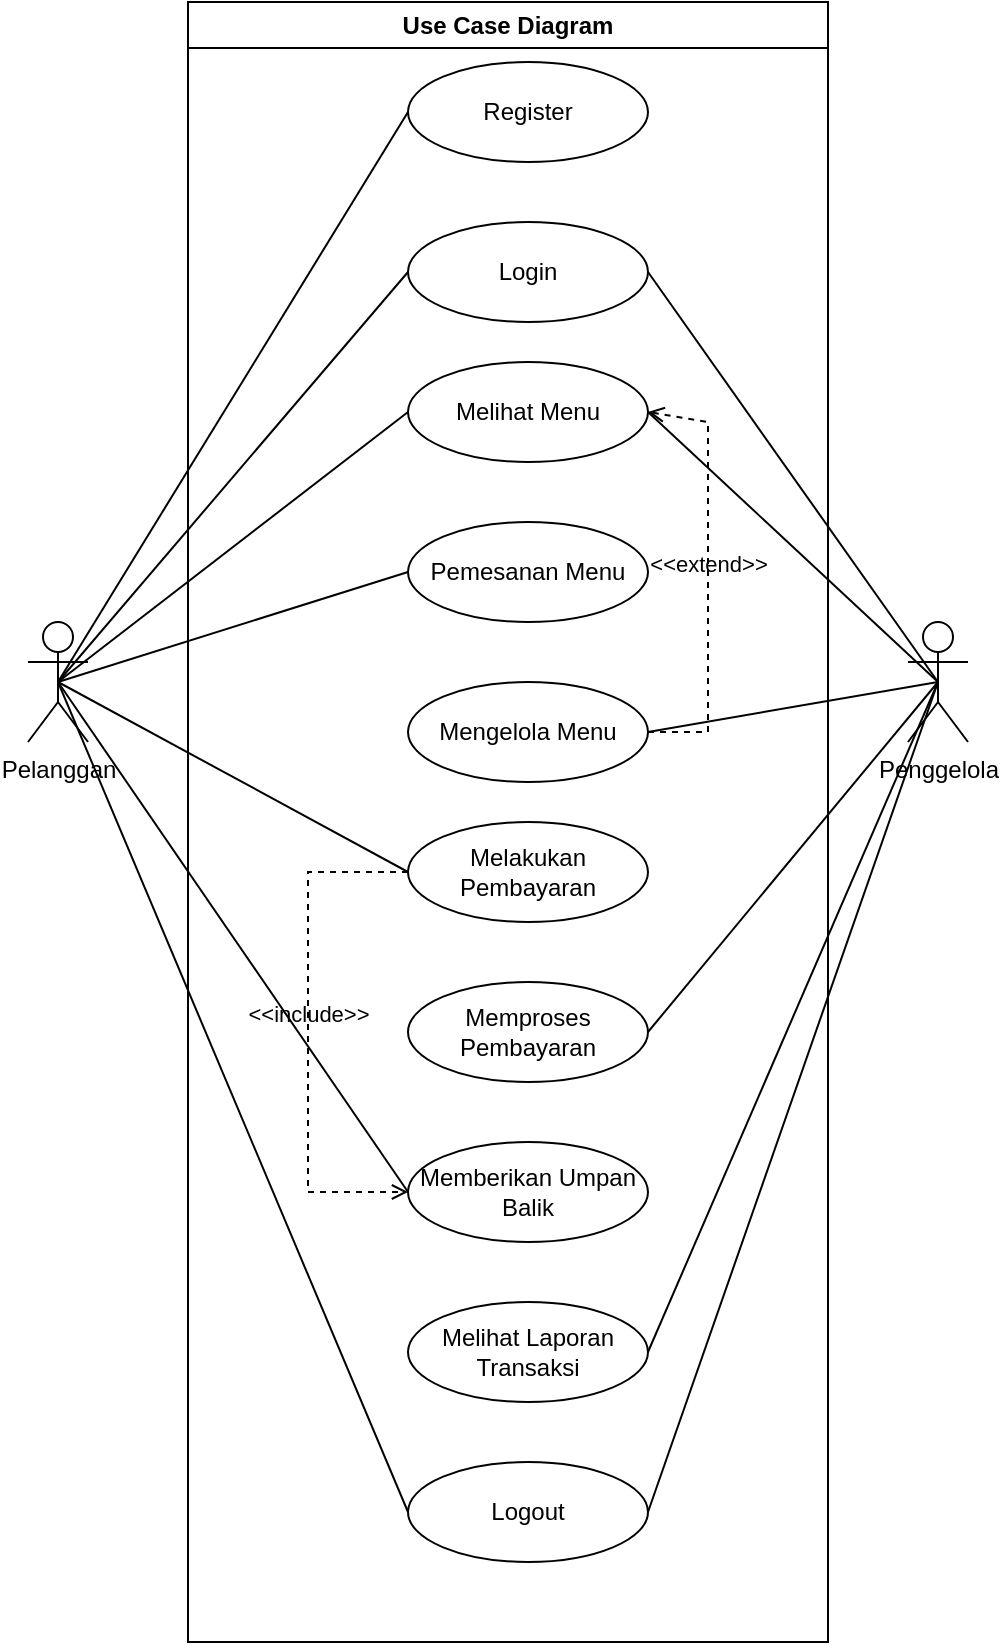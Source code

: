 <mxfile version="27.0.9" pages="5">
  <diagram name="Use Case" id="55sZkN8YdMZ-hKlBW132">
    <mxGraphModel dx="1426" dy="824" grid="1" gridSize="10" guides="1" tooltips="1" connect="1" arrows="1" fold="1" page="1" pageScale="1" pageWidth="850" pageHeight="1100" math="0" shadow="0">
      <root>
        <mxCell id="0" />
        <mxCell id="1" parent="0" />
        <mxCell id="o2vnmsY_6hxSHBYJZXNm-13" style="rounded=0;orthogonalLoop=1;jettySize=auto;html=1;exitX=0.5;exitY=0.5;exitDx=0;exitDy=0;exitPerimeter=0;entryX=0;entryY=0.5;entryDx=0;entryDy=0;endArrow=none;startFill=0;" parent="1" source="o2vnmsY_6hxSHBYJZXNm-1" target="o2vnmsY_6hxSHBYJZXNm-4" edge="1">
          <mxGeometry relative="1" as="geometry" />
        </mxCell>
        <mxCell id="o2vnmsY_6hxSHBYJZXNm-14" style="rounded=0;orthogonalLoop=1;jettySize=auto;html=1;exitX=0.5;exitY=0.5;exitDx=0;exitDy=0;exitPerimeter=0;entryX=0;entryY=0.5;entryDx=0;entryDy=0;endArrow=none;startFill=0;" parent="1" source="o2vnmsY_6hxSHBYJZXNm-1" target="o2vnmsY_6hxSHBYJZXNm-5" edge="1">
          <mxGeometry relative="1" as="geometry" />
        </mxCell>
        <mxCell id="o2vnmsY_6hxSHBYJZXNm-15" style="rounded=0;orthogonalLoop=1;jettySize=auto;html=1;exitX=0.5;exitY=0.5;exitDx=0;exitDy=0;exitPerimeter=0;entryX=0;entryY=0.5;entryDx=0;entryDy=0;endArrow=none;startFill=0;" parent="1" source="o2vnmsY_6hxSHBYJZXNm-1" target="o2vnmsY_6hxSHBYJZXNm-6" edge="1">
          <mxGeometry relative="1" as="geometry" />
        </mxCell>
        <mxCell id="o2vnmsY_6hxSHBYJZXNm-16" style="rounded=0;orthogonalLoop=1;jettySize=auto;html=1;exitX=0.5;exitY=0.5;exitDx=0;exitDy=0;exitPerimeter=0;entryX=0;entryY=0.5;entryDx=0;entryDy=0;endArrow=none;startFill=0;" parent="1" source="o2vnmsY_6hxSHBYJZXNm-1" target="o2vnmsY_6hxSHBYJZXNm-8" edge="1">
          <mxGeometry relative="1" as="geometry" />
        </mxCell>
        <mxCell id="o2vnmsY_6hxSHBYJZXNm-17" style="rounded=0;orthogonalLoop=1;jettySize=auto;html=1;exitX=0.5;exitY=0.5;exitDx=0;exitDy=0;exitPerimeter=0;entryX=0;entryY=0.5;entryDx=0;entryDy=0;endArrow=none;startFill=0;" parent="1" source="o2vnmsY_6hxSHBYJZXNm-1" target="o2vnmsY_6hxSHBYJZXNm-10" edge="1">
          <mxGeometry relative="1" as="geometry" />
        </mxCell>
        <mxCell id="o2vnmsY_6hxSHBYJZXNm-18" style="rounded=0;orthogonalLoop=1;jettySize=auto;html=1;exitX=0.5;exitY=0.5;exitDx=0;exitDy=0;exitPerimeter=0;entryX=0;entryY=0.5;entryDx=0;entryDy=0;endArrow=none;startFill=0;" parent="1" source="o2vnmsY_6hxSHBYJZXNm-1" target="o2vnmsY_6hxSHBYJZXNm-12" edge="1">
          <mxGeometry relative="1" as="geometry" />
        </mxCell>
        <mxCell id="o2vnmsY_6hxSHBYJZXNm-1" value="Pelanggan" style="shape=umlActor;verticalLabelPosition=bottom;verticalAlign=top;html=1;outlineConnect=0;" parent="1" vertex="1">
          <mxGeometry x="150" y="320" width="30" height="60" as="geometry" />
        </mxCell>
        <mxCell id="o2vnmsY_6hxSHBYJZXNm-19" style="rounded=0;orthogonalLoop=1;jettySize=auto;html=1;exitX=0.5;exitY=0.5;exitDx=0;exitDy=0;exitPerimeter=0;entryX=1;entryY=0.5;entryDx=0;entryDy=0;endArrow=none;startFill=0;" parent="1" source="o2vnmsY_6hxSHBYJZXNm-3" target="o2vnmsY_6hxSHBYJZXNm-5" edge="1">
          <mxGeometry relative="1" as="geometry" />
        </mxCell>
        <mxCell id="o2vnmsY_6hxSHBYJZXNm-20" style="rounded=0;orthogonalLoop=1;jettySize=auto;html=1;exitX=0.5;exitY=0.5;exitDx=0;exitDy=0;exitPerimeter=0;entryX=1;entryY=0.5;entryDx=0;entryDy=0;endArrow=none;startFill=0;" parent="1" source="o2vnmsY_6hxSHBYJZXNm-3" target="o2vnmsY_6hxSHBYJZXNm-6" edge="1">
          <mxGeometry relative="1" as="geometry" />
        </mxCell>
        <mxCell id="o2vnmsY_6hxSHBYJZXNm-21" style="rounded=0;orthogonalLoop=1;jettySize=auto;html=1;exitX=0.5;exitY=0.5;exitDx=0;exitDy=0;exitPerimeter=0;entryX=1;entryY=0.5;entryDx=0;entryDy=0;endArrow=none;startFill=0;" parent="1" source="o2vnmsY_6hxSHBYJZXNm-3" target="o2vnmsY_6hxSHBYJZXNm-7" edge="1">
          <mxGeometry relative="1" as="geometry" />
        </mxCell>
        <mxCell id="o2vnmsY_6hxSHBYJZXNm-22" style="rounded=0;orthogonalLoop=1;jettySize=auto;html=1;exitX=0.5;exitY=0.5;exitDx=0;exitDy=0;exitPerimeter=0;entryX=1;entryY=0.5;entryDx=0;entryDy=0;endArrow=none;startFill=0;" parent="1" source="o2vnmsY_6hxSHBYJZXNm-3" target="o2vnmsY_6hxSHBYJZXNm-9" edge="1">
          <mxGeometry relative="1" as="geometry" />
        </mxCell>
        <mxCell id="o2vnmsY_6hxSHBYJZXNm-23" style="rounded=0;orthogonalLoop=1;jettySize=auto;html=1;exitX=0.5;exitY=0.5;exitDx=0;exitDy=0;exitPerimeter=0;entryX=1;entryY=0.5;entryDx=0;entryDy=0;endArrow=none;startFill=0;" parent="1" source="o2vnmsY_6hxSHBYJZXNm-3" target="o2vnmsY_6hxSHBYJZXNm-11" edge="1">
          <mxGeometry relative="1" as="geometry" />
        </mxCell>
        <mxCell id="o2vnmsY_6hxSHBYJZXNm-24" style="rounded=0;orthogonalLoop=1;jettySize=auto;html=1;exitX=0.5;exitY=0.5;exitDx=0;exitDy=0;exitPerimeter=0;entryX=1;entryY=0.5;entryDx=0;entryDy=0;endArrow=none;startFill=0;" parent="1" source="o2vnmsY_6hxSHBYJZXNm-3" target="o2vnmsY_6hxSHBYJZXNm-12" edge="1">
          <mxGeometry relative="1" as="geometry" />
        </mxCell>
        <mxCell id="o2vnmsY_6hxSHBYJZXNm-3" value="Penggelola" style="shape=umlActor;verticalLabelPosition=bottom;verticalAlign=top;html=1;outlineConnect=0;" parent="1" vertex="1">
          <mxGeometry x="590" y="320" width="30" height="60" as="geometry" />
        </mxCell>
        <mxCell id="o2vnmsY_6hxSHBYJZXNm-4" value="Register" style="ellipse;whiteSpace=wrap;html=1;" parent="1" vertex="1">
          <mxGeometry x="340" y="40" width="120" height="50" as="geometry" />
        </mxCell>
        <mxCell id="o2vnmsY_6hxSHBYJZXNm-5" value="Login" style="ellipse;whiteSpace=wrap;html=1;" parent="1" vertex="1">
          <mxGeometry x="340" y="120" width="120" height="50" as="geometry" />
        </mxCell>
        <mxCell id="o2vnmsY_6hxSHBYJZXNm-28" value="Use Case Diagram" style="swimlane;whiteSpace=wrap;html=1;" parent="1" vertex="1">
          <mxGeometry x="230" y="10" width="320" height="820" as="geometry" />
        </mxCell>
        <mxCell id="o2vnmsY_6hxSHBYJZXNm-6" value="Melihat Menu" style="ellipse;whiteSpace=wrap;html=1;" parent="o2vnmsY_6hxSHBYJZXNm-28" vertex="1">
          <mxGeometry x="110" y="180" width="120" height="50" as="geometry" />
        </mxCell>
        <mxCell id="o2vnmsY_6hxSHBYJZXNm-25" value="&amp;lt;&amp;lt;extend&amp;gt;&amp;gt;" style="html=1;verticalAlign=bottom;labelBackgroundColor=none;endArrow=open;endFill=0;dashed=1;rounded=0;entryX=1;entryY=0.5;entryDx=0;entryDy=0;exitX=1;exitY=0.5;exitDx=0;exitDy=0;" parent="o2vnmsY_6hxSHBYJZXNm-28" source="o2vnmsY_6hxSHBYJZXNm-7" target="o2vnmsY_6hxSHBYJZXNm-6" edge="1">
          <mxGeometry x="-0.025" width="160" relative="1" as="geometry">
            <mxPoint x="170" y="340" as="sourcePoint" />
            <mxPoint x="280" y="490" as="targetPoint" />
            <mxPoint as="offset" />
            <Array as="points">
              <mxPoint x="260" y="365" />
              <mxPoint x="260" y="210" />
            </Array>
          </mxGeometry>
        </mxCell>
        <mxCell id="o2vnmsY_6hxSHBYJZXNm-7" value="Mengelola Menu" style="ellipse;whiteSpace=wrap;html=1;" parent="o2vnmsY_6hxSHBYJZXNm-28" vertex="1">
          <mxGeometry x="110" y="340" width="120" height="50" as="geometry" />
        </mxCell>
        <mxCell id="o2vnmsY_6hxSHBYJZXNm-8" value="Melakukan Pembayaran" style="ellipse;whiteSpace=wrap;html=1;" parent="o2vnmsY_6hxSHBYJZXNm-28" vertex="1">
          <mxGeometry x="110" y="410" width="120" height="50" as="geometry" />
        </mxCell>
        <mxCell id="o2vnmsY_6hxSHBYJZXNm-27" value="&amp;lt;&amp;lt;include&amp;gt;&amp;gt;" style="html=1;verticalAlign=bottom;labelBackgroundColor=none;endArrow=open;endFill=0;dashed=1;rounded=0;exitX=0;exitY=0.5;exitDx=0;exitDy=0;entryX=0;entryY=0.5;entryDx=0;entryDy=0;" parent="o2vnmsY_6hxSHBYJZXNm-28" source="o2vnmsY_6hxSHBYJZXNm-8" target="o2vnmsY_6hxSHBYJZXNm-10" edge="1">
          <mxGeometry width="160" relative="1" as="geometry">
            <mxPoint x="120" y="470" as="sourcePoint" />
            <mxPoint x="280" y="470" as="targetPoint" />
            <Array as="points">
              <mxPoint x="60" y="435" />
              <mxPoint x="60" y="595" />
            </Array>
          </mxGeometry>
        </mxCell>
        <mxCell id="o2vnmsY_6hxSHBYJZXNm-9" value="Memproses Pembayaran" style="ellipse;whiteSpace=wrap;html=1;" parent="o2vnmsY_6hxSHBYJZXNm-28" vertex="1">
          <mxGeometry x="110" y="490" width="120" height="50" as="geometry" />
        </mxCell>
        <mxCell id="o2vnmsY_6hxSHBYJZXNm-10" value="Memberikan Umpan Balik" style="ellipse;whiteSpace=wrap;html=1;" parent="o2vnmsY_6hxSHBYJZXNm-28" vertex="1">
          <mxGeometry x="110" y="570" width="120" height="50" as="geometry" />
        </mxCell>
        <mxCell id="o2vnmsY_6hxSHBYJZXNm-11" value="Melihat Laporan Transaksi" style="ellipse;whiteSpace=wrap;html=1;" parent="o2vnmsY_6hxSHBYJZXNm-28" vertex="1">
          <mxGeometry x="110" y="650" width="120" height="50" as="geometry" />
        </mxCell>
        <mxCell id="o2vnmsY_6hxSHBYJZXNm-12" value="Logout" style="ellipse;whiteSpace=wrap;html=1;" parent="o2vnmsY_6hxSHBYJZXNm-28" vertex="1">
          <mxGeometry x="110" y="730" width="120" height="50" as="geometry" />
        </mxCell>
        <mxCell id="bZUgBfyAt-HfE0C3SZsf-1" value="Pemesanan Menu" style="ellipse;whiteSpace=wrap;html=1;" parent="o2vnmsY_6hxSHBYJZXNm-28" vertex="1">
          <mxGeometry x="110" y="260" width="120" height="50" as="geometry" />
        </mxCell>
        <mxCell id="bZUgBfyAt-HfE0C3SZsf-2" style="rounded=0;orthogonalLoop=1;jettySize=auto;html=1;exitX=0.5;exitY=0.5;exitDx=0;exitDy=0;exitPerimeter=0;entryX=0;entryY=0.5;entryDx=0;entryDy=0;endArrow=none;startFill=0;" parent="1" source="o2vnmsY_6hxSHBYJZXNm-1" target="bZUgBfyAt-HfE0C3SZsf-1" edge="1">
          <mxGeometry relative="1" as="geometry">
            <mxPoint x="320" y="375" as="sourcePoint" />
            <mxPoint x="495" y="240" as="targetPoint" />
          </mxGeometry>
        </mxCell>
      </root>
    </mxGraphModel>
  </diagram>
  <diagram id="__RHel02OCl8HwPLvtvn" name="Class Diagram">
    <mxGraphModel dx="1501" dy="867" grid="1" gridSize="10" guides="1" tooltips="1" connect="1" arrows="1" fold="1" page="1" pageScale="1" pageWidth="850" pageHeight="1100" math="0" shadow="0">
      <root>
        <mxCell id="0" />
        <mxCell id="1" parent="0" />
        <mxCell id="_2oM87HFaIKa-joO6hip-73" value="User" style="swimlane;fontStyle=1;align=center;verticalAlign=top;childLayout=stackLayout;horizontal=1;startSize=32;horizontalStack=0;resizeParent=1;resizeParentMax=0;resizeLast=0;collapsible=0;marginBottom=0;" vertex="1" parent="1">
          <mxGeometry x="237" y="60" width="303" height="264" as="geometry" />
        </mxCell>
        <mxCell id="_2oM87HFaIKa-joO6hip-74" value="+int id" style="text;strokeColor=none;fillColor=none;align=left;verticalAlign=top;spacingLeft=4;spacingRight=4;overflow=hidden;rotatable=0;points=[[0,0.5],[1,0.5]];portConstraint=eastwest;" vertex="1" parent="_2oM87HFaIKa-joO6hip-73">
          <mxGeometry y="32" width="303" height="32" as="geometry" />
        </mxCell>
        <mxCell id="_2oM87HFaIKa-joO6hip-75" value="+string name" style="text;strokeColor=none;fillColor=none;align=left;verticalAlign=top;spacingLeft=4;spacingRight=4;overflow=hidden;rotatable=0;points=[[0,0.5],[1,0.5]];portConstraint=eastwest;" vertex="1" parent="_2oM87HFaIKa-joO6hip-73">
          <mxGeometry y="64" width="303" height="32" as="geometry" />
        </mxCell>
        <mxCell id="_2oM87HFaIKa-joO6hip-76" value="+string email" style="text;strokeColor=none;fillColor=none;align=left;verticalAlign=top;spacingLeft=4;spacingRight=4;overflow=hidden;rotatable=0;points=[[0,0.5],[1,0.5]];portConstraint=eastwest;" vertex="1" parent="_2oM87HFaIKa-joO6hip-73">
          <mxGeometry y="96" width="303" height="32" as="geometry" />
        </mxCell>
        <mxCell id="_2oM87HFaIKa-joO6hip-77" value="+string password" style="text;strokeColor=none;fillColor=none;align=left;verticalAlign=top;spacingLeft=4;spacingRight=4;overflow=hidden;rotatable=0;points=[[0,0.5],[1,0.5]];portConstraint=eastwest;" vertex="1" parent="_2oM87HFaIKa-joO6hip-73">
          <mxGeometry y="128" width="303" height="32" as="geometry" />
        </mxCell>
        <mxCell id="_2oM87HFaIKa-joO6hip-78" style="line;strokeWidth=1;fillColor=none;align=left;verticalAlign=middle;spacingTop=-1;spacingLeft=3;spacingRight=3;rotatable=0;labelPosition=right;points=[];portConstraint=eastwest;strokeColor=inherit;" vertex="1" parent="_2oM87HFaIKa-joO6hip-73">
          <mxGeometry y="160" width="303" height="8" as="geometry" />
        </mxCell>
        <mxCell id="_2oM87HFaIKa-joO6hip-79" value="+enum role(admin, kasir, pelanggan)" style="text;strokeColor=none;fillColor=none;align=left;verticalAlign=top;spacingLeft=4;spacingRight=4;overflow=hidden;rotatable=0;points=[[0,0.5],[1,0.5]];portConstraint=eastwest;" vertex="1" parent="_2oM87HFaIKa-joO6hip-73">
          <mxGeometry y="168" width="303" height="32" as="geometry" />
        </mxCell>
        <mxCell id="_2oM87HFaIKa-joO6hip-80" value="+login()" style="text;strokeColor=none;fillColor=none;align=left;verticalAlign=top;spacingLeft=4;spacingRight=4;overflow=hidden;rotatable=0;points=[[0,0.5],[1,0.5]];portConstraint=eastwest;" vertex="1" parent="_2oM87HFaIKa-joO6hip-73">
          <mxGeometry y="200" width="303" height="32" as="geometry" />
        </mxCell>
        <mxCell id="_2oM87HFaIKa-joO6hip-81" value="+logout()" style="text;strokeColor=none;fillColor=none;align=left;verticalAlign=top;spacingLeft=4;spacingRight=4;overflow=hidden;rotatable=0;points=[[0,0.5],[1,0.5]];portConstraint=eastwest;" vertex="1" parent="_2oM87HFaIKa-joO6hip-73">
          <mxGeometry y="232" width="303" height="32" as="geometry" />
        </mxCell>
        <mxCell id="_2oM87HFaIKa-joO6hip-82" value="Menu" style="swimlane;fontStyle=1;align=center;verticalAlign=top;childLayout=stackLayout;horizontal=1;startSize=29.818;horizontalStack=0;resizeParent=1;resizeParentMax=0;resizeLast=0;collapsible=0;marginBottom=0;" vertex="1" parent="1">
          <mxGeometry x="126" y="1119" width="184" height="337.818" as="geometry" />
        </mxCell>
        <mxCell id="_2oM87HFaIKa-joO6hip-83" value="+int id" style="text;strokeColor=none;fillColor=none;align=left;verticalAlign=top;spacingLeft=4;spacingRight=4;overflow=hidden;rotatable=0;points=[[0,0.5],[1,0.5]];portConstraint=eastwest;" vertex="1" parent="_2oM87HFaIKa-joO6hip-82">
          <mxGeometry y="29.818" width="184" height="30" as="geometry" />
        </mxCell>
        <mxCell id="_2oM87HFaIKa-joO6hip-84" value="+string nama_menu" style="text;strokeColor=none;fillColor=none;align=left;verticalAlign=top;spacingLeft=4;spacingRight=4;overflow=hidden;rotatable=0;points=[[0,0.5],[1,0.5]];portConstraint=eastwest;" vertex="1" parent="_2oM87HFaIKa-joO6hip-82">
          <mxGeometry y="59.818" width="184" height="30" as="geometry" />
        </mxCell>
        <mxCell id="_2oM87HFaIKa-joO6hip-85" value="+string deskripsi" style="text;strokeColor=none;fillColor=none;align=left;verticalAlign=top;spacingLeft=4;spacingRight=4;overflow=hidden;rotatable=0;points=[[0,0.5],[1,0.5]];portConstraint=eastwest;" vertex="1" parent="_2oM87HFaIKa-joO6hip-82">
          <mxGeometry y="89.818" width="184" height="30" as="geometry" />
        </mxCell>
        <mxCell id="_2oM87HFaIKa-joO6hip-86" value="+decimal harga" style="text;strokeColor=none;fillColor=none;align=left;verticalAlign=top;spacingLeft=4;spacingRight=4;overflow=hidden;rotatable=0;points=[[0,0.5],[1,0.5]];portConstraint=eastwest;" vertex="1" parent="_2oM87HFaIKa-joO6hip-82">
          <mxGeometry y="119.818" width="184" height="30" as="geometry" />
        </mxCell>
        <mxCell id="_2oM87HFaIKa-joO6hip-87" value="+string kategori" style="text;strokeColor=none;fillColor=none;align=left;verticalAlign=top;spacingLeft=4;spacingRight=4;overflow=hidden;rotatable=0;points=[[0,0.5],[1,0.5]];portConstraint=eastwest;" vertex="1" parent="_2oM87HFaIKa-joO6hip-82">
          <mxGeometry y="149.818" width="184" height="30" as="geometry" />
        </mxCell>
        <mxCell id="_2oM87HFaIKa-joO6hip-88" value="+string foto" style="text;strokeColor=none;fillColor=none;align=left;verticalAlign=top;spacingLeft=4;spacingRight=4;overflow=hidden;rotatable=0;points=[[0,0.5],[1,0.5]];portConstraint=eastwest;" vertex="1" parent="_2oM87HFaIKa-joO6hip-82">
          <mxGeometry y="179.818" width="184" height="30" as="geometry" />
        </mxCell>
        <mxCell id="_2oM87HFaIKa-joO6hip-89" value="+boolean status" style="text;strokeColor=none;fillColor=none;align=left;verticalAlign=top;spacingLeft=4;spacingRight=4;overflow=hidden;rotatable=0;points=[[0,0.5],[1,0.5]];portConstraint=eastwest;" vertex="1" parent="_2oM87HFaIKa-joO6hip-82">
          <mxGeometry y="209.818" width="184" height="30" as="geometry" />
        </mxCell>
        <mxCell id="_2oM87HFaIKa-joO6hip-90" style="line;strokeWidth=1;fillColor=none;align=left;verticalAlign=middle;spacingTop=-1;spacingLeft=3;spacingRight=3;rotatable=0;labelPosition=right;points=[];portConstraint=eastwest;strokeColor=inherit;" vertex="1" parent="_2oM87HFaIKa-joO6hip-82">
          <mxGeometry y="239.818" width="184" height="8" as="geometry" />
        </mxCell>
        <mxCell id="_2oM87HFaIKa-joO6hip-91" value="+tambahMenu()" style="text;strokeColor=none;fillColor=none;align=left;verticalAlign=top;spacingLeft=4;spacingRight=4;overflow=hidden;rotatable=0;points=[[0,0.5],[1,0.5]];portConstraint=eastwest;" vertex="1" parent="_2oM87HFaIKa-joO6hip-82">
          <mxGeometry y="247.818" width="184" height="30" as="geometry" />
        </mxCell>
        <mxCell id="_2oM87HFaIKa-joO6hip-92" value="+ubahMenu()" style="text;strokeColor=none;fillColor=none;align=left;verticalAlign=top;spacingLeft=4;spacingRight=4;overflow=hidden;rotatable=0;points=[[0,0.5],[1,0.5]];portConstraint=eastwest;" vertex="1" parent="_2oM87HFaIKa-joO6hip-82">
          <mxGeometry y="277.818" width="184" height="30" as="geometry" />
        </mxCell>
        <mxCell id="_2oM87HFaIKa-joO6hip-93" value="+hapusMenu()" style="text;strokeColor=none;fillColor=none;align=left;verticalAlign=top;spacingLeft=4;spacingRight=4;overflow=hidden;rotatable=0;points=[[0,0.5],[1,0.5]];portConstraint=eastwest;" vertex="1" parent="_2oM87HFaIKa-joO6hip-82">
          <mxGeometry y="307.818" width="184" height="30" as="geometry" />
        </mxCell>
        <mxCell id="_2oM87HFaIKa-joO6hip-94" value="Order" style="swimlane;fontStyle=1;align=center;verticalAlign=top;childLayout=stackLayout;horizontal=1;startSize=31.111;horizontalStack=0;resizeParent=1;resizeParentMax=0;resizeLast=0;collapsible=0;marginBottom=0;" vertex="1" parent="1">
          <mxGeometry x="188" y="397" width="401" height="287.111" as="geometry" />
        </mxCell>
        <mxCell id="_2oM87HFaIKa-joO6hip-95" value="+int id" style="text;strokeColor=none;fillColor=none;align=left;verticalAlign=top;spacingLeft=4;spacingRight=4;overflow=hidden;rotatable=0;points=[[0,0.5],[1,0.5]];portConstraint=eastwest;" vertex="1" parent="_2oM87HFaIKa-joO6hip-94">
          <mxGeometry y="31.111" width="401" height="31" as="geometry" />
        </mxCell>
        <mxCell id="_2oM87HFaIKa-joO6hip-96" value="+int user_id" style="text;strokeColor=none;fillColor=none;align=left;verticalAlign=top;spacingLeft=4;spacingRight=4;overflow=hidden;rotatable=0;points=[[0,0.5],[1,0.5]];portConstraint=eastwest;" vertex="1" parent="_2oM87HFaIKa-joO6hip-94">
          <mxGeometry y="62.111" width="401" height="31" as="geometry" />
        </mxCell>
        <mxCell id="_2oM87HFaIKa-joO6hip-97" value="+datetime tanggal_order" style="text;strokeColor=none;fillColor=none;align=left;verticalAlign=top;spacingLeft=4;spacingRight=4;overflow=hidden;rotatable=0;points=[[0,0.5],[1,0.5]];portConstraint=eastwest;" vertex="1" parent="_2oM87HFaIKa-joO6hip-94">
          <mxGeometry y="93.111" width="401" height="31" as="geometry" />
        </mxCell>
        <mxCell id="_2oM87HFaIKa-joO6hip-98" value="+decimal total_harga" style="text;strokeColor=none;fillColor=none;align=left;verticalAlign=top;spacingLeft=4;spacingRight=4;overflow=hidden;rotatable=0;points=[[0,0.5],[1,0.5]];portConstraint=eastwest;" vertex="1" parent="_2oM87HFaIKa-joO6hip-94">
          <mxGeometry y="124.111" width="401" height="31" as="geometry" />
        </mxCell>
        <mxCell id="_2oM87HFaIKa-joO6hip-99" style="line;strokeWidth=1;fillColor=none;align=left;verticalAlign=middle;spacingTop=-1;spacingLeft=3;spacingRight=3;rotatable=0;labelPosition=right;points=[];portConstraint=eastwest;strokeColor=inherit;" vertex="1" parent="_2oM87HFaIKa-joO6hip-94">
          <mxGeometry y="155.111" width="401" height="8" as="geometry" />
        </mxCell>
        <mxCell id="_2oM87HFaIKa-joO6hip-100" value="+enum status_order(menunggu, diproses, selesai)" style="text;strokeColor=none;fillColor=none;align=left;verticalAlign=top;spacingLeft=4;spacingRight=4;overflow=hidden;rotatable=0;points=[[0,0.5],[1,0.5]];portConstraint=eastwest;" vertex="1" parent="_2oM87HFaIKa-joO6hip-94">
          <mxGeometry y="163.111" width="401" height="31" as="geometry" />
        </mxCell>
        <mxCell id="_2oM87HFaIKa-joO6hip-101" value="+buatOrder()" style="text;strokeColor=none;fillColor=none;align=left;verticalAlign=top;spacingLeft=4;spacingRight=4;overflow=hidden;rotatable=0;points=[[0,0.5],[1,0.5]];portConstraint=eastwest;" vertex="1" parent="_2oM87HFaIKa-joO6hip-94">
          <mxGeometry y="194.111" width="401" height="31" as="geometry" />
        </mxCell>
        <mxCell id="_2oM87HFaIKa-joO6hip-102" value="+updateStatus()" style="text;strokeColor=none;fillColor=none;align=left;verticalAlign=top;spacingLeft=4;spacingRight=4;overflow=hidden;rotatable=0;points=[[0,0.5],[1,0.5]];portConstraint=eastwest;" vertex="1" parent="_2oM87HFaIKa-joO6hip-94">
          <mxGeometry y="225.111" width="401" height="31" as="geometry" />
        </mxCell>
        <mxCell id="_2oM87HFaIKa-joO6hip-103" value="+hitungTotal()" style="text;strokeColor=none;fillColor=none;align=left;verticalAlign=top;spacingLeft=4;spacingRight=4;overflow=hidden;rotatable=0;points=[[0,0.5],[1,0.5]];portConstraint=eastwest;" vertex="1" parent="_2oM87HFaIKa-joO6hip-94">
          <mxGeometry y="256.111" width="401" height="31" as="geometry" />
        </mxCell>
        <mxCell id="_2oM87HFaIKa-joO6hip-104" value="OrderDetail" style="swimlane;fontStyle=1;align=center;verticalAlign=top;childLayout=stackLayout;horizontal=1;startSize=32;horizontalStack=0;resizeParent=1;resizeParentMax=0;resizeLast=0;collapsible=0;marginBottom=0;" vertex="1" parent="1">
          <mxGeometry x="120" y="770" width="196" height="264" as="geometry" />
        </mxCell>
        <mxCell id="_2oM87HFaIKa-joO6hip-105" value="+int id" style="text;strokeColor=none;fillColor=none;align=left;verticalAlign=top;spacingLeft=4;spacingRight=4;overflow=hidden;rotatable=0;points=[[0,0.5],[1,0.5]];portConstraint=eastwest;" vertex="1" parent="_2oM87HFaIKa-joO6hip-104">
          <mxGeometry y="32" width="196" height="32" as="geometry" />
        </mxCell>
        <mxCell id="_2oM87HFaIKa-joO6hip-106" value="+int order_id" style="text;strokeColor=none;fillColor=none;align=left;verticalAlign=top;spacingLeft=4;spacingRight=4;overflow=hidden;rotatable=0;points=[[0,0.5],[1,0.5]];portConstraint=eastwest;" vertex="1" parent="_2oM87HFaIKa-joO6hip-104">
          <mxGeometry y="64" width="196" height="32" as="geometry" />
        </mxCell>
        <mxCell id="_2oM87HFaIKa-joO6hip-107" value="+int menu_id" style="text;strokeColor=none;fillColor=none;align=left;verticalAlign=top;spacingLeft=4;spacingRight=4;overflow=hidden;rotatable=0;points=[[0,0.5],[1,0.5]];portConstraint=eastwest;" vertex="1" parent="_2oM87HFaIKa-joO6hip-104">
          <mxGeometry y="96" width="196" height="32" as="geometry" />
        </mxCell>
        <mxCell id="_2oM87HFaIKa-joO6hip-108" value="+int jumlah" style="text;strokeColor=none;fillColor=none;align=left;verticalAlign=top;spacingLeft=4;spacingRight=4;overflow=hidden;rotatable=0;points=[[0,0.5],[1,0.5]];portConstraint=eastwest;" vertex="1" parent="_2oM87HFaIKa-joO6hip-104">
          <mxGeometry y="128" width="196" height="32" as="geometry" />
        </mxCell>
        <mxCell id="_2oM87HFaIKa-joO6hip-109" value="+decimal subtotal" style="text;strokeColor=none;fillColor=none;align=left;verticalAlign=top;spacingLeft=4;spacingRight=4;overflow=hidden;rotatable=0;points=[[0,0.5],[1,0.5]];portConstraint=eastwest;" vertex="1" parent="_2oM87HFaIKa-joO6hip-104">
          <mxGeometry y="160" width="196" height="32" as="geometry" />
        </mxCell>
        <mxCell id="_2oM87HFaIKa-joO6hip-110" style="line;strokeWidth=1;fillColor=none;align=left;verticalAlign=middle;spacingTop=-1;spacingLeft=3;spacingRight=3;rotatable=0;labelPosition=right;points=[];portConstraint=eastwest;strokeColor=inherit;" vertex="1" parent="_2oM87HFaIKa-joO6hip-104">
          <mxGeometry y="192" width="196" height="8" as="geometry" />
        </mxCell>
        <mxCell id="_2oM87HFaIKa-joO6hip-111" value="+tambahItem()" style="text;strokeColor=none;fillColor=none;align=left;verticalAlign=top;spacingLeft=4;spacingRight=4;overflow=hidden;rotatable=0;points=[[0,0.5],[1,0.5]];portConstraint=eastwest;" vertex="1" parent="_2oM87HFaIKa-joO6hip-104">
          <mxGeometry y="200" width="196" height="32" as="geometry" />
        </mxCell>
        <mxCell id="_2oM87HFaIKa-joO6hip-112" value="+hapusItem()" style="text;strokeColor=none;fillColor=none;align=left;verticalAlign=top;spacingLeft=4;spacingRight=4;overflow=hidden;rotatable=0;points=[[0,0.5],[1,0.5]];portConstraint=eastwest;" vertex="1" parent="_2oM87HFaIKa-joO6hip-104">
          <mxGeometry y="232" width="196" height="32" as="geometry" />
        </mxCell>
        <mxCell id="_2oM87HFaIKa-joO6hip-113" value="Pembayaran" style="swimlane;fontStyle=1;align=center;verticalAlign=top;childLayout=stackLayout;horizontal=1;startSize=31.111;horizontalStack=0;resizeParent=1;resizeParentMax=0;resizeLast=0;collapsible=0;marginBottom=0;" vertex="1" parent="1">
          <mxGeometry x="366" y="758" width="387" height="287.111" as="geometry" />
        </mxCell>
        <mxCell id="_2oM87HFaIKa-joO6hip-114" value="+int id" style="text;strokeColor=none;fillColor=none;align=left;verticalAlign=top;spacingLeft=4;spacingRight=4;overflow=hidden;rotatable=0;points=[[0,0.5],[1,0.5]];portConstraint=eastwest;" vertex="1" parent="_2oM87HFaIKa-joO6hip-113">
          <mxGeometry y="31.111" width="387" height="31" as="geometry" />
        </mxCell>
        <mxCell id="_2oM87HFaIKa-joO6hip-115" value="+int order_id" style="text;strokeColor=none;fillColor=none;align=left;verticalAlign=top;spacingLeft=4;spacingRight=4;overflow=hidden;rotatable=0;points=[[0,0.5],[1,0.5]];portConstraint=eastwest;" vertex="1" parent="_2oM87HFaIKa-joO6hip-113">
          <mxGeometry y="62.111" width="387" height="31" as="geometry" />
        </mxCell>
        <mxCell id="_2oM87HFaIKa-joO6hip-116" value="+datetime waktu_bayar" style="text;strokeColor=none;fillColor=none;align=left;verticalAlign=top;spacingLeft=4;spacingRight=4;overflow=hidden;rotatable=0;points=[[0,0.5],[1,0.5]];portConstraint=eastwest;" vertex="1" parent="_2oM87HFaIKa-joO6hip-113">
          <mxGeometry y="93.111" width="387" height="31" as="geometry" />
        </mxCell>
        <mxCell id="_2oM87HFaIKa-joO6hip-117" value="+string bukti_qr" style="text;strokeColor=none;fillColor=none;align=left;verticalAlign=top;spacingLeft=4;spacingRight=4;overflow=hidden;rotatable=0;points=[[0,0.5],[1,0.5]];portConstraint=eastwest;" vertex="1" parent="_2oM87HFaIKa-joO6hip-113">
          <mxGeometry y="124.111" width="387" height="31" as="geometry" />
        </mxCell>
        <mxCell id="_2oM87HFaIKa-joO6hip-118" style="line;strokeWidth=1;fillColor=none;align=left;verticalAlign=middle;spacingTop=-1;spacingLeft=3;spacingRight=3;rotatable=0;labelPosition=right;points=[];portConstraint=eastwest;strokeColor=inherit;" vertex="1" parent="_2oM87HFaIKa-joO6hip-113">
          <mxGeometry y="155.111" width="387" height="8" as="geometry" />
        </mxCell>
        <mxCell id="_2oM87HFaIKa-joO6hip-119" value="+enum metode(QRIS, tunai)" style="text;strokeColor=none;fillColor=none;align=left;verticalAlign=top;spacingLeft=4;spacingRight=4;overflow=hidden;rotatable=0;points=[[0,0.5],[1,0.5]];portConstraint=eastwest;" vertex="1" parent="_2oM87HFaIKa-joO6hip-113">
          <mxGeometry y="163.111" width="387" height="31" as="geometry" />
        </mxCell>
        <mxCell id="_2oM87HFaIKa-joO6hip-120" value="+enum status(belum dibayar, sudah dibayar)" style="text;strokeColor=none;fillColor=none;align=left;verticalAlign=top;spacingLeft=4;spacingRight=4;overflow=hidden;rotatable=0;points=[[0,0.5],[1,0.5]];portConstraint=eastwest;" vertex="1" parent="_2oM87HFaIKa-joO6hip-113">
          <mxGeometry y="194.111" width="387" height="31" as="geometry" />
        </mxCell>
        <mxCell id="_2oM87HFaIKa-joO6hip-121" value="+verifikasiQRIS()" style="text;strokeColor=none;fillColor=none;align=left;verticalAlign=top;spacingLeft=4;spacingRight=4;overflow=hidden;rotatable=0;points=[[0,0.5],[1,0.5]];portConstraint=eastwest;" vertex="1" parent="_2oM87HFaIKa-joO6hip-113">
          <mxGeometry y="225.111" width="387" height="31" as="geometry" />
        </mxCell>
        <mxCell id="_2oM87HFaIKa-joO6hip-122" value="+cetakStruk()" style="text;strokeColor=none;fillColor=none;align=left;verticalAlign=top;spacingLeft=4;spacingRight=4;overflow=hidden;rotatable=0;points=[[0,0.5],[1,0.5]];portConstraint=eastwest;" vertex="1" parent="_2oM87HFaIKa-joO6hip-113">
          <mxGeometry y="256.111" width="387" height="31" as="geometry" />
        </mxCell>
        <mxCell id="_2oM87HFaIKa-joO6hip-123" value="melakukan" style="curved=1;startArrow=none;endArrow=open;endSize=12;exitX=0.5;exitY=1;entryX=0.5;entryY=0;rounded=0;" edge="1" parent="1" source="_2oM87HFaIKa-joO6hip-73" target="_2oM87HFaIKa-joO6hip-94">
          <mxGeometry relative="1" as="geometry">
            <Array as="points" />
          </mxGeometry>
        </mxCell>
        <mxCell id="_2oM87HFaIKa-joO6hip-124" value="1" style="edgeLabel;resizable=0;labelBackgroundColor=none;fontSize=12;align=right;verticalAlign=top;" vertex="1" parent="_2oM87HFaIKa-joO6hip-123">
          <mxGeometry x="-1" relative="1" as="geometry" />
        </mxCell>
        <mxCell id="_2oM87HFaIKa-joO6hip-125" value="many" style="edgeLabel;resizable=0;labelBackgroundColor=none;fontSize=12;align=left;verticalAlign=bottom;" vertex="1" parent="_2oM87HFaIKa-joO6hip-123">
          <mxGeometry x="1" relative="1" as="geometry" />
        </mxCell>
        <mxCell id="_2oM87HFaIKa-joO6hip-126" value="memiliki" style="curved=1;startArrow=none;endArrow=open;endSize=12;exitX=0.16;exitY=1;entryX=0.5;entryY=0;rounded=0;" edge="1" parent="1" source="_2oM87HFaIKa-joO6hip-94" target="_2oM87HFaIKa-joO6hip-104">
          <mxGeometry relative="1" as="geometry">
            <Array as="points">
              <mxPoint x="218" y="722" />
            </Array>
          </mxGeometry>
        </mxCell>
        <mxCell id="_2oM87HFaIKa-joO6hip-127" value="1" style="edgeLabel;resizable=0;labelBackgroundColor=none;fontSize=12;align=right;verticalAlign=top;" vertex="1" parent="_2oM87HFaIKa-joO6hip-126">
          <mxGeometry x="-1" relative="1" as="geometry" />
        </mxCell>
        <mxCell id="_2oM87HFaIKa-joO6hip-128" value="many" style="edgeLabel;resizable=0;labelBackgroundColor=none;fontSize=12;align=left;verticalAlign=bottom;" vertex="1" parent="_2oM87HFaIKa-joO6hip-126">
          <mxGeometry x="1" relative="1" as="geometry" />
        </mxCell>
        <mxCell id="_2oM87HFaIKa-joO6hip-129" value="mengacu" style="curved=1;startArrow=none;endArrow=open;endSize=12;exitX=0.5;exitY=1;entryX=0.5;entryY=0;rounded=0;" edge="1" parent="1" source="_2oM87HFaIKa-joO6hip-104" target="_2oM87HFaIKa-joO6hip-82">
          <mxGeometry relative="1" as="geometry">
            <Array as="points" />
          </mxGeometry>
        </mxCell>
        <mxCell id="_2oM87HFaIKa-joO6hip-130" value="many" style="edgeLabel;resizable=0;labelBackgroundColor=none;fontSize=12;align=right;verticalAlign=top;" vertex="1" parent="_2oM87HFaIKa-joO6hip-129">
          <mxGeometry x="-1" relative="1" as="geometry" />
        </mxCell>
        <mxCell id="_2oM87HFaIKa-joO6hip-131" value="1" style="edgeLabel;resizable=0;labelBackgroundColor=none;fontSize=12;align=left;verticalAlign=bottom;" vertex="1" parent="_2oM87HFaIKa-joO6hip-129">
          <mxGeometry x="1" relative="1" as="geometry" />
        </mxCell>
        <mxCell id="_2oM87HFaIKa-joO6hip-132" value="memiliki" style="curved=1;startArrow=none;endArrow=open;endSize=12;exitX=0.84;exitY=1;entryX=0.5;entryY=0;rounded=0;" edge="1" parent="1" source="_2oM87HFaIKa-joO6hip-94" target="_2oM87HFaIKa-joO6hip-113">
          <mxGeometry relative="1" as="geometry">
            <Array as="points">
              <mxPoint x="559" y="722" />
            </Array>
          </mxGeometry>
        </mxCell>
        <mxCell id="_2oM87HFaIKa-joO6hip-133" value="1" style="edgeLabel;resizable=0;labelBackgroundColor=none;fontSize=12;align=right;verticalAlign=top;" vertex="1" parent="_2oM87HFaIKa-joO6hip-132">
          <mxGeometry x="-1" relative="1" as="geometry" />
        </mxCell>
        <mxCell id="_2oM87HFaIKa-joO6hip-134" value="1" style="edgeLabel;resizable=0;labelBackgroundColor=none;fontSize=12;align=left;verticalAlign=bottom;" vertex="1" parent="_2oM87HFaIKa-joO6hip-132">
          <mxGeometry x="1" relative="1" as="geometry" />
        </mxCell>
      </root>
    </mxGraphModel>
  </diagram>
  <diagram id="RwXrgtgq4PXmrKF4Dhyb" name="Activity">
    <mxGraphModel dx="2037" dy="1177" grid="1" gridSize="10" guides="1" tooltips="1" connect="1" arrows="1" fold="1" page="1" pageScale="1" pageWidth="850" pageHeight="1100" math="0" shadow="0">
      <root>
        <mxCell id="0" />
        <mxCell id="1" parent="0" />
        <mxCell id="Wrk4OMYnxzd3aPCmh8qg-1" value="Mulai" style="whiteSpace=wrap;strokeWidth=2;fontSize=17;" parent="1" vertex="1">
          <mxGeometry x="453" y="30" width="98" height="54" as="geometry" />
        </mxCell>
        <mxCell id="lkPj1Cq5pdxb4HrPfsEg-1" value="" style="edgeStyle=orthogonalEdgeStyle;rounded=0;orthogonalLoop=1;jettySize=auto;html=1;fontSize=17;" parent="1" source="Wrk4OMYnxzd3aPCmh8qg-2" target="Wrk4OMYnxzd3aPCmh8qg-1" edge="1">
          <mxGeometry relative="1" as="geometry" />
        </mxCell>
        <mxCell id="Wrk4OMYnxzd3aPCmh8qg-2" value="User membuka halaman pemesanan" style="whiteSpace=wrap;strokeWidth=2;fontSize=17;" parent="1" vertex="1">
          <mxGeometry x="371" y="134" width="260" height="78" as="geometry" />
        </mxCell>
        <mxCell id="Wrk4OMYnxzd3aPCmh8qg-3" value="User memilih menu dan jumlah" style="whiteSpace=wrap;strokeWidth=2;fontSize=17;" parent="1" vertex="1">
          <mxGeometry x="371" y="262" width="260" height="78" as="geometry" />
        </mxCell>
        <mxCell id="Wrk4OMYnxzd3aPCmh8qg-4" value="Sistem menghitung total dan menampilkan QRIS" style="whiteSpace=wrap;strokeWidth=2;fontSize=17;" parent="1" vertex="1">
          <mxGeometry x="371" y="390" width="260" height="78" as="geometry" />
        </mxCell>
        <mxCell id="Wrk4OMYnxzd3aPCmh8qg-5" value="User melakukan pembayaran via e-wallet" style="whiteSpace=wrap;strokeWidth=2;fontSize=17;" parent="1" vertex="1">
          <mxGeometry x="371" y="518" width="260" height="78" as="geometry" />
        </mxCell>
        <mxCell id="Wrk4OMYnxzd3aPCmh8qg-6" value="Pembayaran berhasil?" style="rhombus;strokeWidth=2;whiteSpace=wrap;fontSize=17;" parent="1" vertex="1">
          <mxGeometry x="397" y="646" width="209" height="209" as="geometry" />
        </mxCell>
        <mxCell id="Wrk4OMYnxzd3aPCmh8qg-7" value="Sistem menyimpan data pembayaran dan transaksi" style="whiteSpace=wrap;strokeWidth=2;fontSize=17;" parent="1" vertex="1">
          <mxGeometry x="220" y="928" width="260" height="78" as="geometry" />
        </mxCell>
        <mxCell id="Wrk4OMYnxzd3aPCmh8qg-8" value="Admin menerima notifikasi pemesanan" style="whiteSpace=wrap;strokeWidth=2;fontSize=17;" parent="1" vertex="1">
          <mxGeometry x="220" y="1056" width="260" height="78" as="geometry" />
        </mxCell>
        <mxCell id="Wrk4OMYnxzd3aPCmh8qg-9" value="Admin memproses pesanan" style="whiteSpace=wrap;strokeWidth=2;fontSize=17;" parent="1" vertex="1">
          <mxGeometry x="223" y="1207" width="254" height="54" as="geometry" />
        </mxCell>
        <mxCell id="Wrk4OMYnxzd3aPCmh8qg-10" value="Sistem memperbarui status pesanan" style="whiteSpace=wrap;strokeWidth=2;fontSize=17;" parent="1" vertex="1">
          <mxGeometry x="220" y="1311" width="260" height="78" as="geometry" />
        </mxCell>
        <mxCell id="Wrk4OMYnxzd3aPCmh8qg-11" value="Laporan transaksi diperbarui" style="whiteSpace=wrap;strokeWidth=2;fontSize=17;" parent="1" vertex="1">
          <mxGeometry x="220" y="1439" width="260" height="78" as="geometry" />
        </mxCell>
        <mxCell id="Wrk4OMYnxzd3aPCmh8qg-12" value="Selesai" style="whiteSpace=wrap;strokeWidth=2;fontSize=17;" parent="1" vertex="1">
          <mxGeometry x="447" y="1567" width="109" height="54" as="geometry" />
        </mxCell>
        <mxCell id="Wrk4OMYnxzd3aPCmh8qg-13" value="Tampilkan notifikasi gagal" style="whiteSpace=wrap;strokeWidth=2;fontSize=17;" parent="1" vertex="1">
          <mxGeometry x="530" y="1451" width="246" height="54" as="geometry" />
        </mxCell>
        <mxCell id="Wrk4OMYnxzd3aPCmh8qg-14" value="" style="curved=1;startArrow=none;endArrow=block;exitX=0.49;exitY=1;entryX=0.5;entryY=0;rounded=0;fontSize=17;" parent="1" source="Wrk4OMYnxzd3aPCmh8qg-1" target="Wrk4OMYnxzd3aPCmh8qg-2" edge="1">
          <mxGeometry relative="1" as="geometry">
            <Array as="points" />
          </mxGeometry>
        </mxCell>
        <mxCell id="Wrk4OMYnxzd3aPCmh8qg-15" value="" style="curved=1;startArrow=none;endArrow=block;exitX=0.5;exitY=1;entryX=0.5;entryY=0;rounded=0;fontSize=17;" parent="1" source="Wrk4OMYnxzd3aPCmh8qg-2" target="Wrk4OMYnxzd3aPCmh8qg-3" edge="1">
          <mxGeometry relative="1" as="geometry">
            <Array as="points" />
          </mxGeometry>
        </mxCell>
        <mxCell id="Wrk4OMYnxzd3aPCmh8qg-16" value="" style="curved=1;startArrow=none;endArrow=block;exitX=0.5;exitY=1;entryX=0.5;entryY=0;rounded=0;fontSize=17;" parent="1" source="Wrk4OMYnxzd3aPCmh8qg-3" target="Wrk4OMYnxzd3aPCmh8qg-4" edge="1">
          <mxGeometry relative="1" as="geometry">
            <Array as="points" />
          </mxGeometry>
        </mxCell>
        <mxCell id="Wrk4OMYnxzd3aPCmh8qg-17" value="" style="curved=1;startArrow=none;endArrow=block;exitX=0.5;exitY=1;entryX=0.5;entryY=0;rounded=0;fontSize=17;" parent="1" source="Wrk4OMYnxzd3aPCmh8qg-4" target="Wrk4OMYnxzd3aPCmh8qg-5" edge="1">
          <mxGeometry relative="1" as="geometry">
            <Array as="points" />
          </mxGeometry>
        </mxCell>
        <mxCell id="Wrk4OMYnxzd3aPCmh8qg-18" value="" style="curved=1;startArrow=none;endArrow=block;exitX=0.5;exitY=1;entryX=0.5;entryY=0;rounded=0;fontSize=17;" parent="1" source="Wrk4OMYnxzd3aPCmh8qg-5" target="Wrk4OMYnxzd3aPCmh8qg-6" edge="1">
          <mxGeometry relative="1" as="geometry">
            <Array as="points" />
          </mxGeometry>
        </mxCell>
        <mxCell id="Wrk4OMYnxzd3aPCmh8qg-19" value="Ya" style="curved=1;startArrow=none;endArrow=block;exitX=0;exitY=0.96;entryX=0.5;entryY=0;rounded=0;fontSize=17;" parent="1" source="Wrk4OMYnxzd3aPCmh8qg-6" target="Wrk4OMYnxzd3aPCmh8qg-7" edge="1">
          <mxGeometry relative="1" as="geometry">
            <Array as="points">
              <mxPoint x="350" y="891" />
            </Array>
          </mxGeometry>
        </mxCell>
        <mxCell id="Wrk4OMYnxzd3aPCmh8qg-20" value="" style="curved=1;startArrow=none;endArrow=block;exitX=0.5;exitY=1;entryX=0.5;entryY=0;rounded=0;fontSize=17;" parent="1" source="Wrk4OMYnxzd3aPCmh8qg-7" target="Wrk4OMYnxzd3aPCmh8qg-8" edge="1">
          <mxGeometry relative="1" as="geometry">
            <Array as="points" />
          </mxGeometry>
        </mxCell>
        <mxCell id="Wrk4OMYnxzd3aPCmh8qg-21" value="" style="curved=1;startArrow=none;endArrow=block;exitX=0.5;exitY=1;entryX=0.5;entryY=-0.01;rounded=0;fontSize=17;" parent="1" source="Wrk4OMYnxzd3aPCmh8qg-8" target="Wrk4OMYnxzd3aPCmh8qg-9" edge="1">
          <mxGeometry relative="1" as="geometry">
            <Array as="points" />
          </mxGeometry>
        </mxCell>
        <mxCell id="Wrk4OMYnxzd3aPCmh8qg-22" value="" style="curved=1;startArrow=none;endArrow=block;exitX=0.5;exitY=0.99;entryX=0.5;entryY=0;rounded=0;fontSize=17;" parent="1" source="Wrk4OMYnxzd3aPCmh8qg-9" target="Wrk4OMYnxzd3aPCmh8qg-10" edge="1">
          <mxGeometry relative="1" as="geometry">
            <Array as="points" />
          </mxGeometry>
        </mxCell>
        <mxCell id="Wrk4OMYnxzd3aPCmh8qg-23" value="" style="curved=1;startArrow=none;endArrow=block;exitX=0.5;exitY=1;entryX=0.5;entryY=0;rounded=0;fontSize=17;" parent="1" source="Wrk4OMYnxzd3aPCmh8qg-10" target="Wrk4OMYnxzd3aPCmh8qg-11" edge="1">
          <mxGeometry relative="1" as="geometry">
            <Array as="points" />
          </mxGeometry>
        </mxCell>
        <mxCell id="Wrk4OMYnxzd3aPCmh8qg-24" value="" style="curved=1;startArrow=none;endArrow=block;exitX=0.5;exitY=1;entryX=0;entryY=0.15;rounded=0;fontSize=17;" parent="1" source="Wrk4OMYnxzd3aPCmh8qg-11" target="Wrk4OMYnxzd3aPCmh8qg-12" edge="1">
          <mxGeometry relative="1" as="geometry">
            <Array as="points">
              <mxPoint x="350" y="1542" />
            </Array>
          </mxGeometry>
        </mxCell>
        <mxCell id="Wrk4OMYnxzd3aPCmh8qg-25" value="Tidak" style="curved=1;startArrow=none;endArrow=block;exitX=1;exitY=0.96;entryX=0.5;entryY=-0.01;rounded=0;fontSize=17;" parent="1" source="Wrk4OMYnxzd3aPCmh8qg-6" target="Wrk4OMYnxzd3aPCmh8qg-13" edge="1">
          <mxGeometry relative="1" as="geometry">
            <Array as="points">
              <mxPoint x="653" y="891" />
            </Array>
          </mxGeometry>
        </mxCell>
        <mxCell id="Wrk4OMYnxzd3aPCmh8qg-26" value="" style="curved=1;startArrow=none;endArrow=block;exitX=0.5;exitY=0.99;entryX=1;entryY=0.15;rounded=0;fontSize=17;" parent="1" source="Wrk4OMYnxzd3aPCmh8qg-13" target="Wrk4OMYnxzd3aPCmh8qg-12" edge="1">
          <mxGeometry relative="1" as="geometry">
            <Array as="points">
              <mxPoint x="653" y="1542" />
            </Array>
          </mxGeometry>
        </mxCell>
      </root>
    </mxGraphModel>
  </diagram>
  <diagram id="47iB1uSVtvNroIsC3AdJ" name="Page-4">
    <mxGraphModel dx="1426" dy="824" grid="1" gridSize="10" guides="1" tooltips="1" connect="1" arrows="1" fold="1" page="1" pageScale="1" pageWidth="850" pageHeight="1100" math="0" shadow="0">
      <root>
        <mxCell id="0" />
        <mxCell id="1" parent="0" />
        <mxCell id="58BVv624DYbWwChEKvAW-18" value="Identifikasi Potensi dan Masalah" style="whiteSpace=wrap;strokeWidth=2;" parent="1" vertex="1">
          <mxGeometry x="20" y="20" width="260" height="78" as="geometry" />
        </mxCell>
        <mxCell id="58BVv624DYbWwChEKvAW-19" value="Pengumpulan Data" style="whiteSpace=wrap;strokeWidth=2;" parent="1" vertex="1">
          <mxGeometry x="53" y="148" width="193" height="54" as="geometry" />
        </mxCell>
        <mxCell id="58BVv624DYbWwChEKvAW-20" value="Desain Produk" style="whiteSpace=wrap;strokeWidth=2;" parent="1" vertex="1">
          <mxGeometry x="70" y="252" width="160" height="54" as="geometry" />
        </mxCell>
        <mxCell id="58BVv624DYbWwChEKvAW-21" value="Validasi Desain" style="whiteSpace=wrap;strokeWidth=2;" parent="1" vertex="1">
          <mxGeometry x="67" y="356" width="166" height="54" as="geometry" />
        </mxCell>
        <mxCell id="58BVv624DYbWwChEKvAW-22" value="Revisi Desain" style="whiteSpace=wrap;strokeWidth=2;" parent="1" vertex="1">
          <mxGeometry x="74" y="460" width="152" height="54" as="geometry" />
        </mxCell>
        <mxCell id="58BVv624DYbWwChEKvAW-23" value="Pengembangan Produk" style="whiteSpace=wrap;strokeWidth=2;" parent="1" vertex="1">
          <mxGeometry x="40" y="564" width="220" height="54" as="geometry" />
        </mxCell>
        <mxCell id="58BVv624DYbWwChEKvAW-24" value="Uji Coba Produk" style="whiteSpace=wrap;strokeWidth=2;" parent="1" vertex="1">
          <mxGeometry x="63" y="668" width="175" height="54" as="geometry" />
        </mxCell>
        <mxCell id="58BVv624DYbWwChEKvAW-25" value="Revisi Produk" style="whiteSpace=wrap;strokeWidth=2;" parent="1" vertex="1">
          <mxGeometry x="73" y="772" width="154" height="54" as="geometry" />
        </mxCell>
        <mxCell id="58BVv624DYbWwChEKvAW-26" value="Produk Akhir" style="whiteSpace=wrap;strokeWidth=2;" parent="1" vertex="1">
          <mxGeometry x="75" y="876" width="150" height="54" as="geometry" />
        </mxCell>
        <mxCell id="58BVv624DYbWwChEKvAW-27" value="" style="curved=1;startArrow=none;endArrow=block;exitX=0.5;exitY=1;entryX=0.5;entryY=0;rounded=0;" parent="1" source="58BVv624DYbWwChEKvAW-18" target="58BVv624DYbWwChEKvAW-19" edge="1">
          <mxGeometry relative="1" as="geometry">
            <Array as="points" />
          </mxGeometry>
        </mxCell>
        <mxCell id="58BVv624DYbWwChEKvAW-28" value="" style="curved=1;startArrow=none;endArrow=block;exitX=0.5;exitY=1;entryX=0.5;entryY=0;rounded=0;" parent="1" source="58BVv624DYbWwChEKvAW-19" target="58BVv624DYbWwChEKvAW-20" edge="1">
          <mxGeometry relative="1" as="geometry">
            <Array as="points" />
          </mxGeometry>
        </mxCell>
        <mxCell id="58BVv624DYbWwChEKvAW-29" value="" style="curved=1;startArrow=none;endArrow=block;exitX=0.5;exitY=1;entryX=0.5;entryY=0;rounded=0;" parent="1" source="58BVv624DYbWwChEKvAW-20" target="58BVv624DYbWwChEKvAW-21" edge="1">
          <mxGeometry relative="1" as="geometry">
            <Array as="points" />
          </mxGeometry>
        </mxCell>
        <mxCell id="58BVv624DYbWwChEKvAW-30" value="" style="curved=1;startArrow=none;endArrow=block;exitX=0.5;exitY=1;entryX=0.5;entryY=0;rounded=0;" parent="1" source="58BVv624DYbWwChEKvAW-21" target="58BVv624DYbWwChEKvAW-22" edge="1">
          <mxGeometry relative="1" as="geometry">
            <Array as="points" />
          </mxGeometry>
        </mxCell>
        <mxCell id="58BVv624DYbWwChEKvAW-31" value="" style="curved=1;startArrow=none;endArrow=block;exitX=0.5;exitY=1;entryX=0.5;entryY=0;rounded=0;" parent="1" source="58BVv624DYbWwChEKvAW-22" target="58BVv624DYbWwChEKvAW-23" edge="1">
          <mxGeometry relative="1" as="geometry">
            <Array as="points" />
          </mxGeometry>
        </mxCell>
        <mxCell id="58BVv624DYbWwChEKvAW-32" value="" style="curved=1;startArrow=none;endArrow=block;exitX=0.5;exitY=1;entryX=0.5;entryY=0;rounded=0;" parent="1" source="58BVv624DYbWwChEKvAW-23" target="58BVv624DYbWwChEKvAW-24" edge="1">
          <mxGeometry relative="1" as="geometry">
            <Array as="points" />
          </mxGeometry>
        </mxCell>
        <mxCell id="58BVv624DYbWwChEKvAW-33" value="" style="curved=1;startArrow=none;endArrow=block;exitX=0.5;exitY=1;entryX=0.5;entryY=0;rounded=0;" parent="1" source="58BVv624DYbWwChEKvAW-24" target="58BVv624DYbWwChEKvAW-25" edge="1">
          <mxGeometry relative="1" as="geometry">
            <Array as="points" />
          </mxGeometry>
        </mxCell>
        <mxCell id="58BVv624DYbWwChEKvAW-34" value="" style="curved=1;startArrow=none;endArrow=block;exitX=0.5;exitY=1;entryX=0.5;entryY=0;rounded=0;" parent="1" source="58BVv624DYbWwChEKvAW-25" target="58BVv624DYbWwChEKvAW-26" edge="1">
          <mxGeometry relative="1" as="geometry">
            <Array as="points" />
          </mxGeometry>
        </mxCell>
      </root>
    </mxGraphModel>
  </diagram>
  <diagram id="7dv1eMN1xZFbr2A8J24k" name="Activity Diagram Rancangan">
    <mxGraphModel dx="1426" dy="1924" grid="1" gridSize="10" guides="1" tooltips="1" connect="1" arrows="1" fold="1" page="1" pageScale="1" pageWidth="850" pageHeight="1100" math="0" shadow="0">
      <root>
        <mxCell id="0" />
        <mxCell id="1" parent="0" />
        <mxCell id="Pefj-iWOw6GouU6jj5oD-1" value="User" style="swimlane;whiteSpace=wrap;html=1;startSize=23;" parent="1" vertex="1">
          <mxGeometry x="120" y="-1040" width="310" height="1020" as="geometry" />
        </mxCell>
        <mxCell id="SZ_c-vEv12XjcRVlT_Hk-1" value="Start" style="ellipse;html=1;shape=startState;fillColor=#000000;strokeColor=#ff0000;" vertex="1" parent="Pefj-iWOw6GouU6jj5oD-1">
          <mxGeometry x="131.25" y="50" width="42.5" height="40" as="geometry" />
        </mxCell>
        <mxCell id="QxRqVBqRGb7YG-GA2yuI-3" value="User Membuka Halamam Pemesanan" style="rounded=1;whiteSpace=wrap;html=1;" vertex="1" parent="Pefj-iWOw6GouU6jj5oD-1">
          <mxGeometry x="92.5" y="130" width="120" height="60" as="geometry" />
        </mxCell>
        <mxCell id="QxRqVBqRGb7YG-GA2yuI-4" value="" style="endArrow=classic;html=1;rounded=0;exitX=0.5;exitY=1;exitDx=0;exitDy=0;entryX=0.5;entryY=0;entryDx=0;entryDy=0;" edge="1" parent="Pefj-iWOw6GouU6jj5oD-1" source="SZ_c-vEv12XjcRVlT_Hk-1" target="QxRqVBqRGb7YG-GA2yuI-3">
          <mxGeometry width="50" height="50" relative="1" as="geometry">
            <mxPoint x="240" y="220" as="sourcePoint" />
            <mxPoint x="290" y="170" as="targetPoint" />
          </mxGeometry>
        </mxCell>
        <mxCell id="BcUiO5kiIWYc34uIC8uh-1" value="Memilih Menu Dan Jumlah&amp;nbsp;" style="rounded=1;whiteSpace=wrap;html=1;" vertex="1" parent="Pefj-iWOw6GouU6jj5oD-1">
          <mxGeometry x="90" y="250" width="120" height="60" as="geometry" />
        </mxCell>
        <mxCell id="QVHRb4TzCRR6XPy7tTjx-4" value="" style="edgeStyle=orthogonalEdgeStyle;rounded=0;orthogonalLoop=1;jettySize=auto;html=1;" edge="1" parent="Pefj-iWOw6GouU6jj5oD-1" source="QVHRb4TzCRR6XPy7tTjx-1" target="QVHRb4TzCRR6XPy7tTjx-3">
          <mxGeometry relative="1" as="geometry" />
        </mxCell>
        <mxCell id="QVHRb4TzCRR6XPy7tTjx-1" value="Menampilkan Hasil Total&amp;nbsp;" style="rounded=1;whiteSpace=wrap;html=1;" vertex="1" parent="Pefj-iWOw6GouU6jj5oD-1">
          <mxGeometry x="90" y="380" width="120" height="60" as="geometry" />
        </mxCell>
        <mxCell id="QVHRb4TzCRR6XPy7tTjx-3" value="Memilih Metode Pembayaran" style="rounded=1;whiteSpace=wrap;html=1;" vertex="1" parent="Pefj-iWOw6GouU6jj5oD-1">
          <mxGeometry x="90" y="470" width="120" height="60" as="geometry" />
        </mxCell>
        <mxCell id="QVHRb4TzCRR6XPy7tTjx-16" value="" style="edgeStyle=orthogonalEdgeStyle;rounded=0;orthogonalLoop=1;jettySize=auto;html=1;" edge="1" parent="Pefj-iWOw6GouU6jj5oD-1" source="QVHRb4TzCRR6XPy7tTjx-10" target="QVHRb4TzCRR6XPy7tTjx-15">
          <mxGeometry relative="1" as="geometry" />
        </mxCell>
        <mxCell id="QVHRb4TzCRR6XPy7tTjx-10" value="Menampilkan Struk Pembayaran" style="whiteSpace=wrap;html=1;rounded=1;" vertex="1" parent="Pefj-iWOw6GouU6jj5oD-1">
          <mxGeometry x="90" y="580" width="120" height="60" as="geometry" />
        </mxCell>
        <mxCell id="QVHRb4TzCRR6XPy7tTjx-18" value="" style="edgeStyle=orthogonalEdgeStyle;rounded=0;orthogonalLoop=1;jettySize=auto;html=1;" edge="1" parent="Pefj-iWOw6GouU6jj5oD-1" source="QVHRb4TzCRR6XPy7tTjx-15" target="QVHRb4TzCRR6XPy7tTjx-17">
          <mxGeometry relative="1" as="geometry" />
        </mxCell>
        <mxCell id="QVHRb4TzCRR6XPy7tTjx-15" value="Menunggu Pesanan" style="whiteSpace=wrap;html=1;rounded=1;" vertex="1" parent="Pefj-iWOw6GouU6jj5oD-1">
          <mxGeometry x="90" y="680" width="120" height="60" as="geometry" />
        </mxCell>
        <mxCell id="QVHRb4TzCRR6XPy7tTjx-17" value="Pesanan Selesai" style="whiteSpace=wrap;html=1;rounded=1;" vertex="1" parent="Pefj-iWOw6GouU6jj5oD-1">
          <mxGeometry x="90" y="790" width="120" height="60" as="geometry" />
        </mxCell>
        <mxCell id="QVHRb4TzCRR6XPy7tTjx-21" value="End" style="ellipse;whiteSpace=wrap;html=1;rounded=1;" vertex="1" parent="Pefj-iWOw6GouU6jj5oD-1">
          <mxGeometry x="128.75" y="960" width="42.5" height="40" as="geometry" />
        </mxCell>
        <mxCell id="Pefj-iWOw6GouU6jj5oD-2" value="Sistem" style="swimlane;whiteSpace=wrap;html=1;" parent="1" vertex="1">
          <mxGeometry x="430" y="-1040" width="310" height="1020" as="geometry" />
        </mxCell>
        <mxCell id="TCRqJoIPikVKcJ52DXon-1" value="Menampilkan Menu Makanan Dan Minuman" style="rounded=1;whiteSpace=wrap;html=1;" vertex="1" parent="Pefj-iWOw6GouU6jj5oD-2">
          <mxGeometry x="115" y="130" width="120" height="60" as="geometry" />
        </mxCell>
        <mxCell id="23IJTjAeXKBAPJVQOQwC-1" value="Menghitung Jumlah menu dan total" style="rounded=1;whiteSpace=wrap;html=1;" vertex="1" parent="Pefj-iWOw6GouU6jj5oD-2">
          <mxGeometry x="115" y="250" width="120" height="60" as="geometry" />
        </mxCell>
        <mxCell id="QVHRb4TzCRR6XPy7tTjx-8" value="" style="edgeStyle=orthogonalEdgeStyle;rounded=0;orthogonalLoop=1;jettySize=auto;html=1;" edge="1" parent="Pefj-iWOw6GouU6jj5oD-2" source="QVHRb4TzCRR6XPy7tTjx-5" target="QVHRb4TzCRR6XPy7tTjx-7">
          <mxGeometry relative="1" as="geometry" />
        </mxCell>
        <mxCell id="QVHRb4TzCRR6XPy7tTjx-5" value="Menerima Pembayaran" style="rounded=1;whiteSpace=wrap;html=1;" vertex="1" parent="Pefj-iWOw6GouU6jj5oD-2">
          <mxGeometry x="115" y="470" width="120" height="60" as="geometry" />
        </mxCell>
        <mxCell id="QVHRb4TzCRR6XPy7tTjx-7" value="Validasi" style="rhombus;whiteSpace=wrap;html=1;rounded=1;" vertex="1" parent="Pefj-iWOw6GouU6jj5oD-2">
          <mxGeometry x="135" y="570" width="80" height="80" as="geometry" />
        </mxCell>
        <mxCell id="QVHRb4TzCRR6XPy7tTjx-12" value="" style="edgeStyle=orthogonalEdgeStyle;rounded=0;orthogonalLoop=1;jettySize=auto;html=1;exitX=1;exitY=0.5;exitDx=0;exitDy=0;entryX=1;entryY=0.5;entryDx=0;entryDy=0;" edge="1" parent="Pefj-iWOw6GouU6jj5oD-2" source="QVHRb4TzCRR6XPy7tTjx-7" target="23IJTjAeXKBAPJVQOQwC-1">
          <mxGeometry relative="1" as="geometry">
            <mxPoint x="205" y="600" as="sourcePoint" />
            <mxPoint x="-30" y="600" as="targetPoint" />
            <Array as="points">
              <mxPoint x="280" y="610" />
              <mxPoint x="280" y="280" />
            </Array>
          </mxGeometry>
        </mxCell>
        <mxCell id="QVHRb4TzCRR6XPy7tTjx-14" value="No" style="edgeLabel;html=1;align=center;verticalAlign=middle;resizable=0;points=[];" vertex="1" connectable="0" parent="QVHRb4TzCRR6XPy7tTjx-12">
          <mxGeometry x="0.123" relative="1" as="geometry">
            <mxPoint as="offset" />
          </mxGeometry>
        </mxCell>
        <mxCell id="QVHRb4TzCRR6XPy7tTjx-19" value="Menyimpan History Database" style="whiteSpace=wrap;html=1;rounded=1;" vertex="1" parent="Pefj-iWOw6GouU6jj5oD-2">
          <mxGeometry x="110" y="790" width="120" height="60" as="geometry" />
        </mxCell>
        <mxCell id="TCRqJoIPikVKcJ52DXon-2" value="" style="edgeStyle=orthogonalEdgeStyle;rounded=0;orthogonalLoop=1;jettySize=auto;html=1;" edge="1" parent="1" source="QxRqVBqRGb7YG-GA2yuI-3" target="TCRqJoIPikVKcJ52DXon-1">
          <mxGeometry relative="1" as="geometry" />
        </mxCell>
        <mxCell id="BcUiO5kiIWYc34uIC8uh-2" value="" style="edgeStyle=orthogonalEdgeStyle;rounded=0;orthogonalLoop=1;jettySize=auto;html=1;" edge="1" parent="1" source="TCRqJoIPikVKcJ52DXon-1" target="BcUiO5kiIWYc34uIC8uh-1">
          <mxGeometry relative="1" as="geometry">
            <Array as="points">
              <mxPoint x="600" y="-820" />
              <mxPoint x="270" y="-820" />
            </Array>
          </mxGeometry>
        </mxCell>
        <mxCell id="23IJTjAeXKBAPJVQOQwC-2" value="" style="edgeStyle=orthogonalEdgeStyle;rounded=0;orthogonalLoop=1;jettySize=auto;html=1;" edge="1" parent="1" source="BcUiO5kiIWYc34uIC8uh-1" target="23IJTjAeXKBAPJVQOQwC-1">
          <mxGeometry relative="1" as="geometry" />
        </mxCell>
        <mxCell id="QVHRb4TzCRR6XPy7tTjx-2" value="" style="edgeStyle=orthogonalEdgeStyle;rounded=0;orthogonalLoop=1;jettySize=auto;html=1;" edge="1" parent="1" source="23IJTjAeXKBAPJVQOQwC-1" target="QVHRb4TzCRR6XPy7tTjx-1">
          <mxGeometry relative="1" as="geometry">
            <Array as="points">
              <mxPoint x="605" y="-700" />
              <mxPoint x="270" y="-700" />
            </Array>
          </mxGeometry>
        </mxCell>
        <mxCell id="QVHRb4TzCRR6XPy7tTjx-6" value="" style="edgeStyle=orthogonalEdgeStyle;rounded=0;orthogonalLoop=1;jettySize=auto;html=1;" edge="1" parent="1" source="QVHRb4TzCRR6XPy7tTjx-3" target="QVHRb4TzCRR6XPy7tTjx-5">
          <mxGeometry relative="1" as="geometry" />
        </mxCell>
        <mxCell id="QVHRb4TzCRR6XPy7tTjx-11" value="" style="edgeStyle=orthogonalEdgeStyle;rounded=0;orthogonalLoop=1;jettySize=auto;html=1;" edge="1" parent="1" source="QVHRb4TzCRR6XPy7tTjx-7" target="QVHRb4TzCRR6XPy7tTjx-10">
          <mxGeometry relative="1" as="geometry" />
        </mxCell>
        <mxCell id="QVHRb4TzCRR6XPy7tTjx-13" value="Yes" style="edgeLabel;html=1;align=center;verticalAlign=middle;resizable=0;points=[];" vertex="1" connectable="0" parent="QVHRb4TzCRR6XPy7tTjx-11">
          <mxGeometry x="-0.183" y="1" relative="1" as="geometry">
            <mxPoint as="offset" />
          </mxGeometry>
        </mxCell>
        <mxCell id="QVHRb4TzCRR6XPy7tTjx-20" value="" style="edgeStyle=orthogonalEdgeStyle;rounded=0;orthogonalLoop=1;jettySize=auto;html=1;" edge="1" parent="1" source="QVHRb4TzCRR6XPy7tTjx-17" target="QVHRb4TzCRR6XPy7tTjx-19">
          <mxGeometry relative="1" as="geometry" />
        </mxCell>
        <mxCell id="QVHRb4TzCRR6XPy7tTjx-22" value="" style="edgeStyle=orthogonalEdgeStyle;rounded=0;orthogonalLoop=1;jettySize=auto;html=1;" edge="1" parent="1" source="QVHRb4TzCRR6XPy7tTjx-19" target="QVHRb4TzCRR6XPy7tTjx-21">
          <mxGeometry relative="1" as="geometry">
            <Array as="points">
              <mxPoint x="600" y="-150" />
              <mxPoint x="270" y="-150" />
            </Array>
          </mxGeometry>
        </mxCell>
      </root>
    </mxGraphModel>
  </diagram>
</mxfile>
